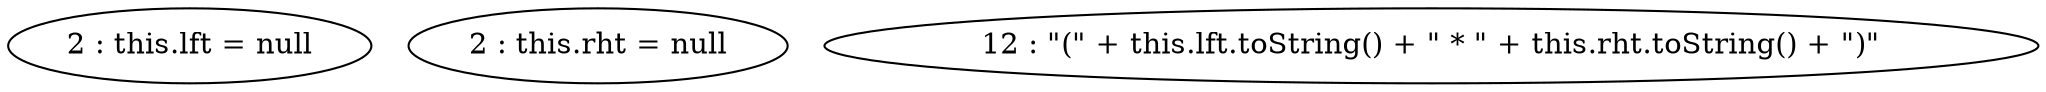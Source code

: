 digraph G {
"2 : this.lft = null"
"2 : this.rht = null"
"12 : \"(\" + this.lft.toString() + \" * \" + this.rht.toString() + \")\""
}